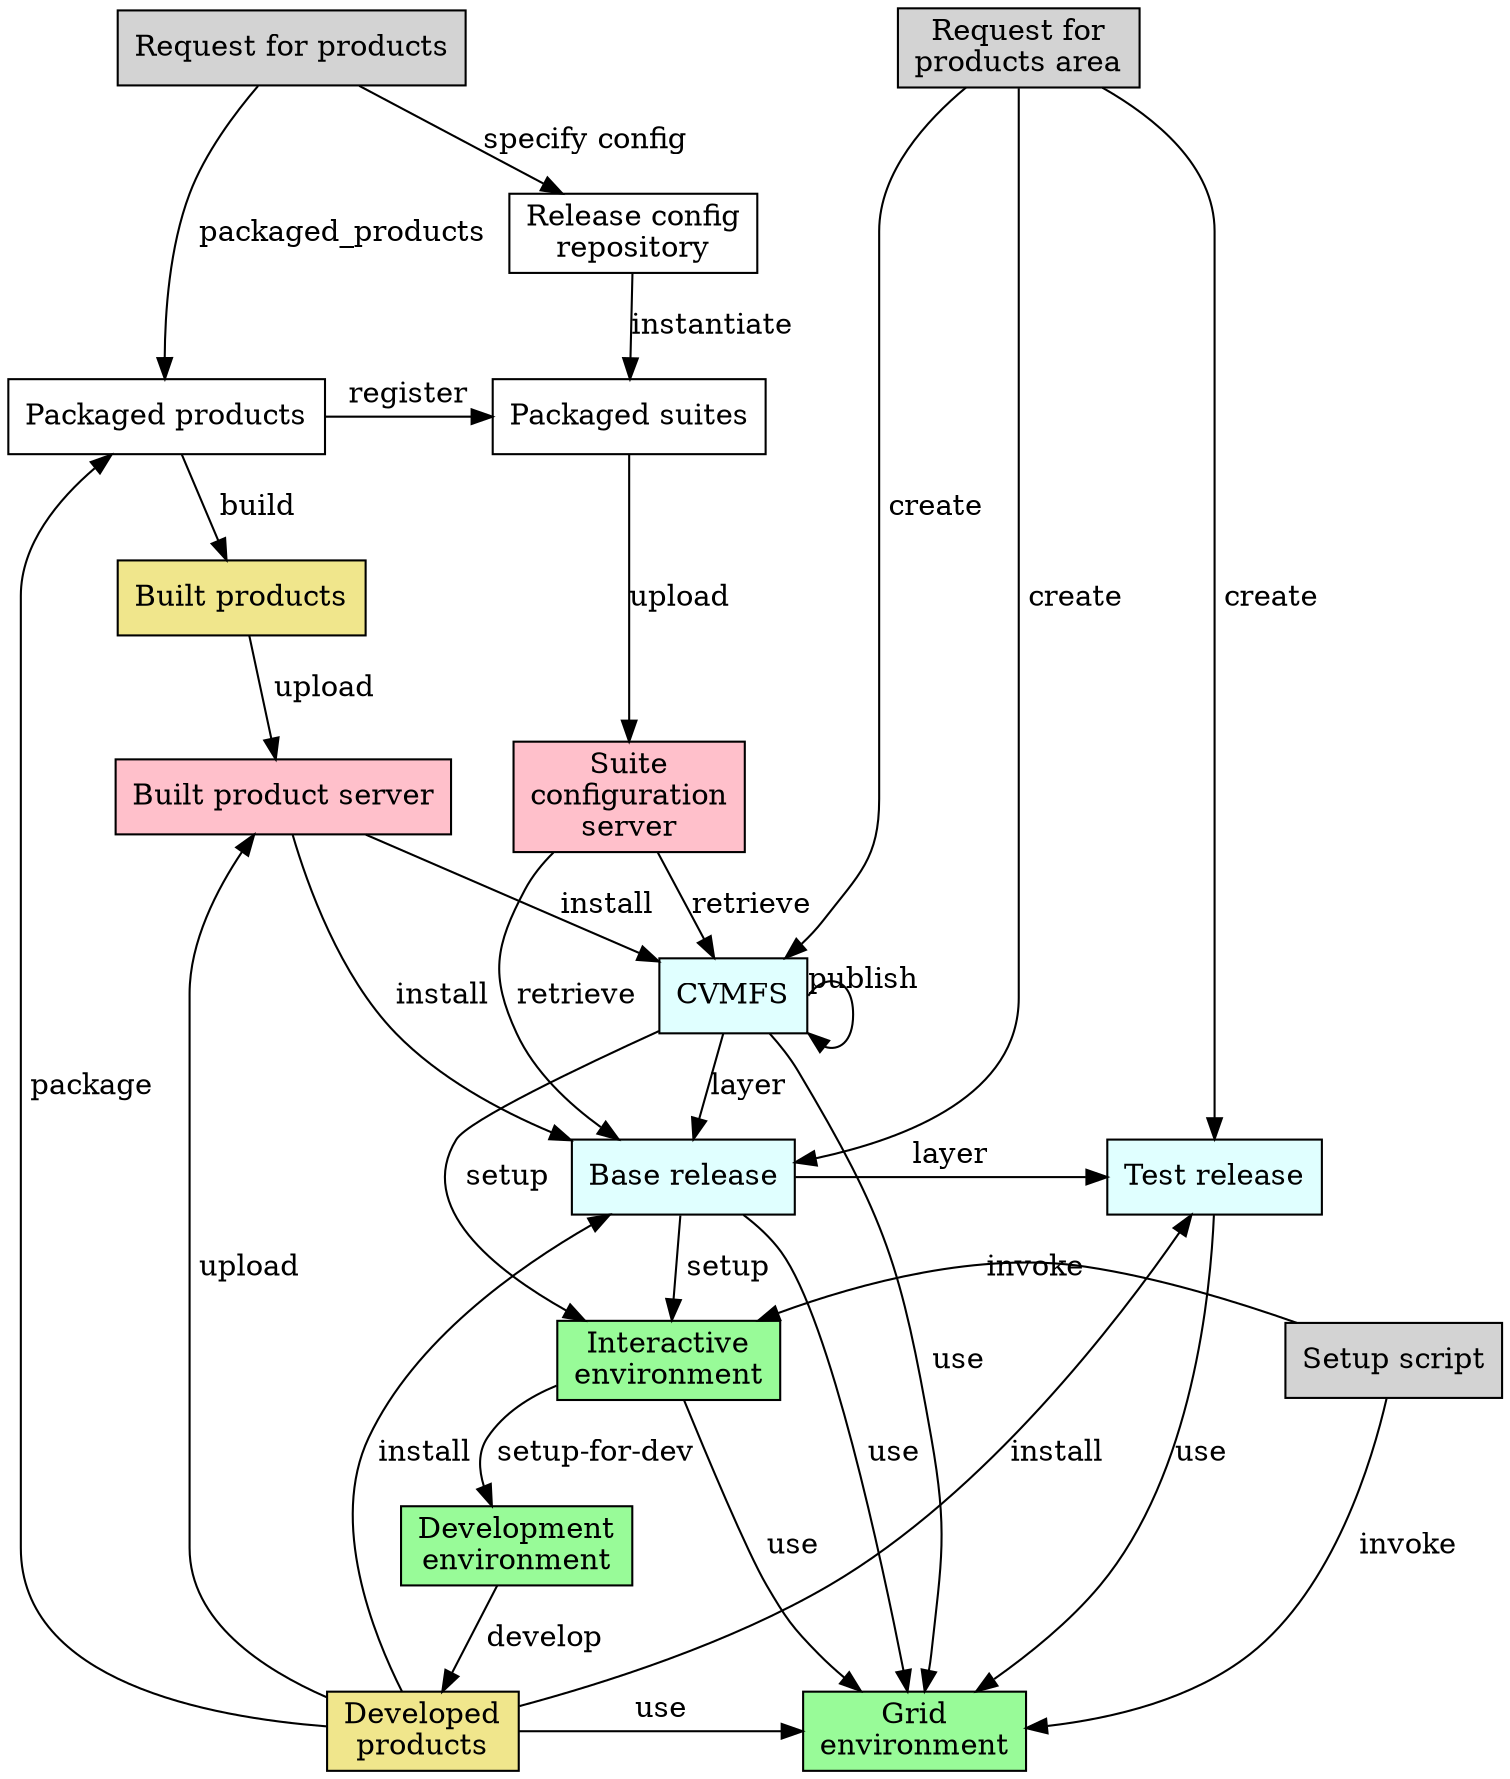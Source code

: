 digraph test {

  node [shape="rectangle"]
  nodesep=0.3

  request [label="Request for products", style=filled, fillcolor=lightgray]
  request_for_products_area [label="Request for\nproducts area", style=filled, fillcolor=lightgray]
  packaged_products [label="Packaged products"]
  scisoft [label="Built product server", style=filled, fillcolor=pink]
  suite_config_server [label="Suite\nconfiguration\nserver", style=filled, fillcolor=pink]
  build [label="Built products", style=filled, fillcolor=khaki]
  packaged_suites [label="Packaged suites"]
  release_config [label="Release config\nrepository"]
  developed [label="Developed\nproducts", style=filled, fillcolor=khaki]
  local_install [label="Base release", style=filled, fillcolor=lightcyan]
  test_release [label="Test release", style=filled, fillcolor=lightcyan]
  CVMFS [style=filled, fillcolor=lightcyan]
  interactive [label="Interactive\nenvironment", style=filled, fillcolor=palegreen]
  grid [label="Grid\nenvironment", style=filled, fillcolor=palegreen]
  development [label="Development\nenvironment", style=filled, fillcolor=palegreen]
  setup [label="Setup script", style=filled, fillcolor=lightgray]

  { rank = same; developed; grid }
  { rank = same; packaged_suites; packaged_products }
  { rank = same; test_release; local_install; }
  { rank = same; suite_config_server; scisoft}
  { rank = same; interactive; setup }
  { rank = same; request; request_for_products_area }

  CVMFS -> grid [label=" use"]
  CVMFS -> interactive [label=" setup"]
  CVMFS -> local_install [label="layer"]
  CVMFS:e -> CVMFS:se [xlabel="publish"]
  build -> scisoft [label=" upload"]
  local_install -> grid [label=" use"]
  local_install -> interactive [label=" setup"]
  local_install -> test_release[label="layer"]
  packaged_products -> build [label=" build"]
  packaged_products -> packaged_suites [label="register"]
  packaged_suites -> suite_config_server [label="upload"]
  release_config -> packaged_suites [label = "instantiate"]
  request -> packaged_products [label=" packaged_products"]
  request -> release_config [label="specify config"]
  request_for_products_area -> CVMFS [label=" create"]
  request_for_products_area -> local_install [label=" create"]
  request_for_products_area -> test_release [label=" create"]
  scisoft -> CVMFS [label="install"]
  scisoft -> local_install [label="install"]
  suite_config_server -> CVMFS [label="retrieve"]
  suite_config_server -> local_install [label="retrieve"]
  test_release -> grid [label="use"]
  interactive -> development [label=" setup-for-dev"]
  interactive -> grid [label="use"]
  setup -> interactive [label=" invoke"]
  setup -> grid [label=" invoke"]
  development -> developed [label=" develop"]
  developed -> local_install [label=" install"]
  developed -> grid [label="use"]
  developed -> scisoft [label=" upload"]
  developed -> packaged_products [label=" package"]
  developed -> test_release [label="install"]
}
